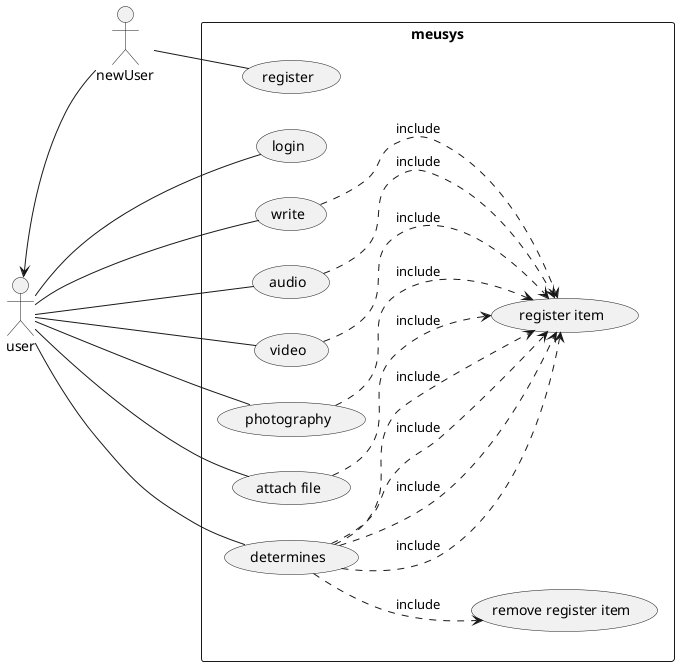 @startuml teste

scale 1
left to right direction
skinparam PackageStyle rectangle
actor newUser
actor user
rectangle meusys {
  
  newUser -- (register)
  newUser -u-> user
  user -- (login)
  user -- (write)
  user -- (audio)
  user -- (video)
  user -- (photography)
  user -- (attach file)
  user -- (determines)

  (write) -d.> (register item): include
  (audio) -d.> (register item): include
  (video) -d.> (register item): include
  (photography) -d.> (register item): include
  (attach file) -d.> (register item): include

  (determines) -d.> (remove register item): include
  (determines) -d.> (register item): include
  (determines) -d.> (register item): include
  (determines) -d.> (register item): include
  (determines) -d.> (register item): include
}
@enduml
